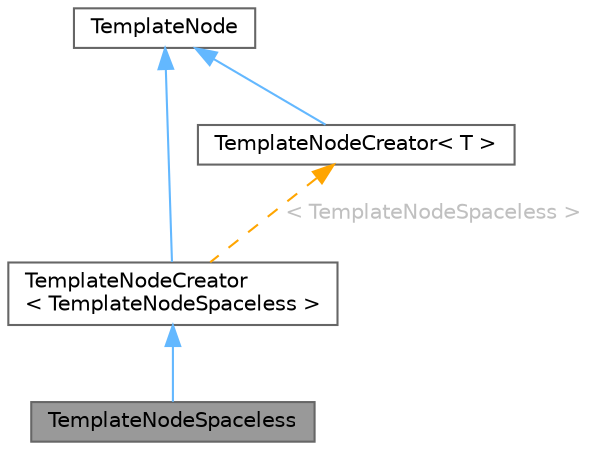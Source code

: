 digraph "TemplateNodeSpaceless"
{
 // INTERACTIVE_SVG=YES
 // LATEX_PDF_SIZE
  bgcolor="transparent";
  edge [fontname=Helvetica,fontsize=10,labelfontname=Helvetica,labelfontsize=10];
  node [fontname=Helvetica,fontsize=10,shape=box,height=0.2,width=0.4];
  Node1 [id="Node000001",label="TemplateNodeSpaceless",height=0.2,width=0.4,color="gray40", fillcolor="grey60", style="filled", fontcolor="black",tooltip="Class representing an 'spaceless' tag in a template."];
  Node2 -> Node1 [id="edge1_Node000001_Node000002",dir="back",color="steelblue1",style="solid",tooltip=" "];
  Node2 [id="Node000002",label="TemplateNodeCreator\l\< TemplateNodeSpaceless \>",height=0.2,width=0.4,color="gray40", fillcolor="white", style="filled",URL="$d8/d78/class_template_node_creator.html",tooltip=" "];
  Node3 -> Node2 [id="edge2_Node000002_Node000003",dir="back",color="steelblue1",style="solid",tooltip=" "];
  Node3 [id="Node000003",label="TemplateNode",height=0.2,width=0.4,color="gray40", fillcolor="white", style="filled",URL="$d6/d53/class_template_node.html",tooltip="Base class of all nodes in a template's AST."];
  Node4 -> Node2 [id="edge3_Node000002_Node000004",dir="back",color="orange",style="dashed",tooltip=" ",label=" \< TemplateNodeSpaceless \>",fontcolor="grey" ];
  Node4 [id="Node000004",label="TemplateNodeCreator\< T \>",height=0.2,width=0.4,color="gray40", fillcolor="white", style="filled",URL="$d8/d78/class_template_node_creator.html",tooltip="Helper class for creating template AST tag nodes and returning the template for a given node."];
  Node3 -> Node4 [id="edge4_Node000004_Node000003",dir="back",color="steelblue1",style="solid",tooltip=" "];
}
